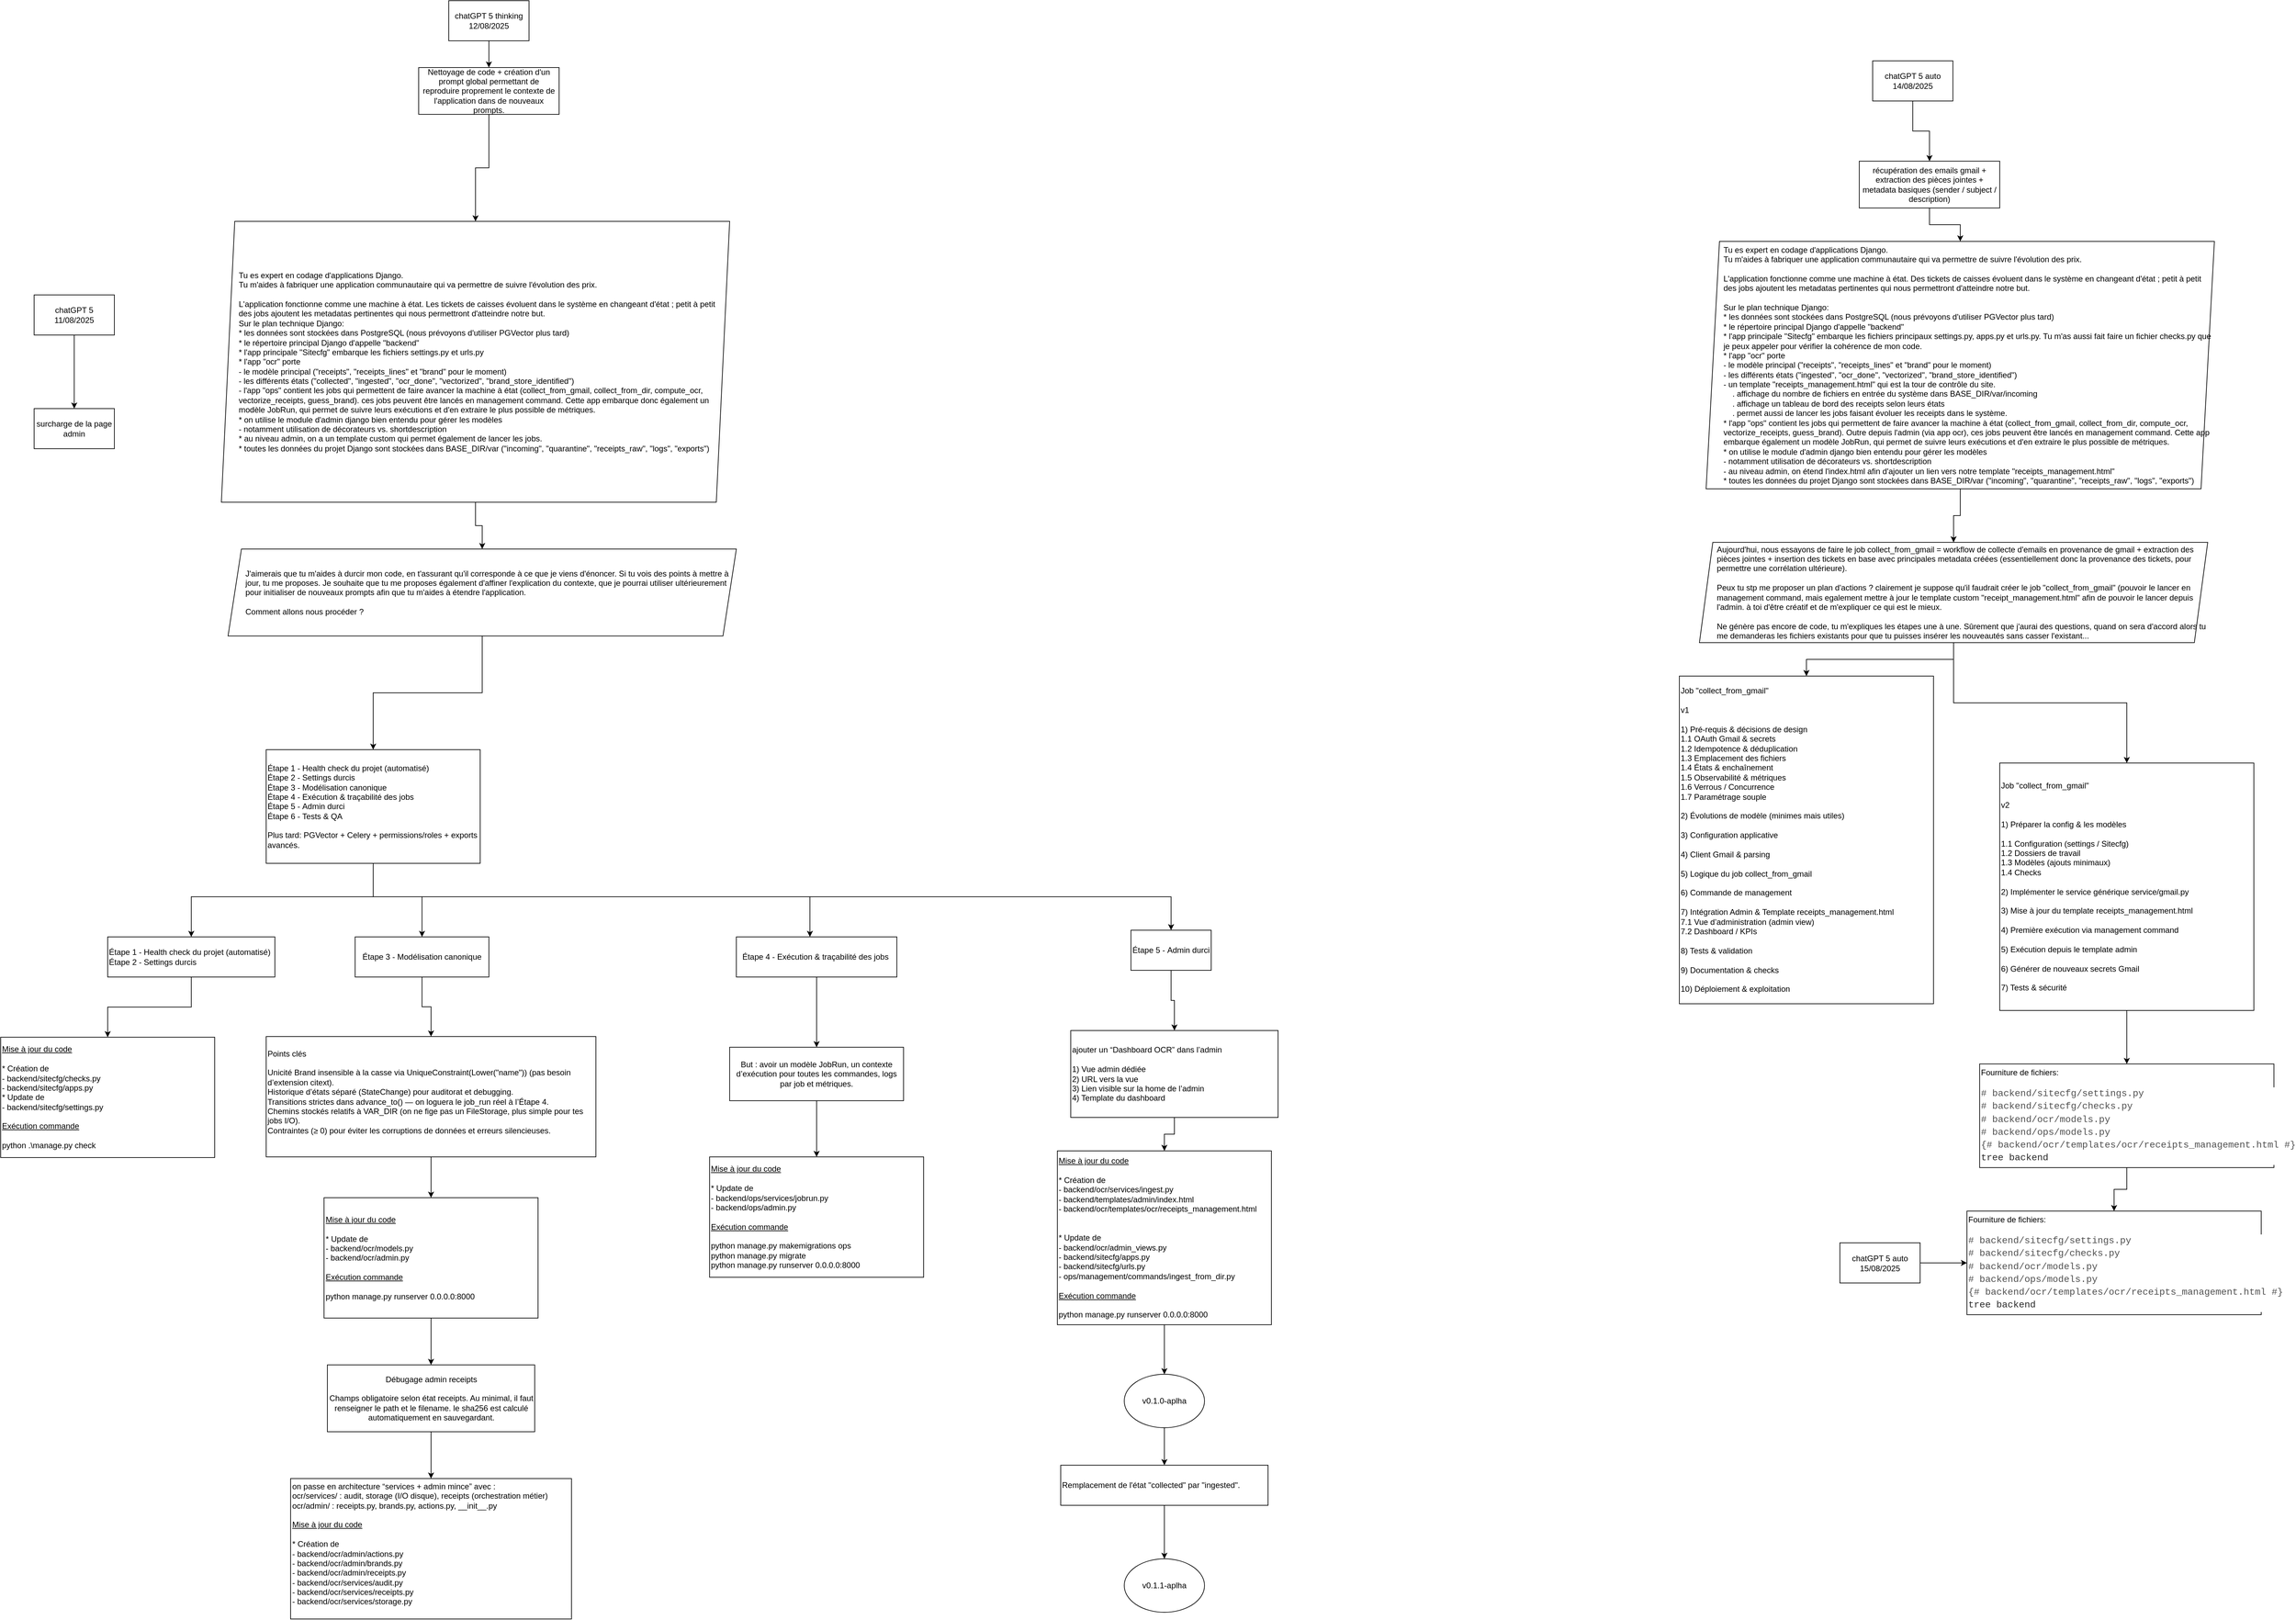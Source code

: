 <mxfile version="28.0.6">
  <diagram name="Page-1" id="8cAgOMzsa88dXhZdrE5C">
    <mxGraphModel dx="1226" dy="2018" grid="1" gridSize="10" guides="1" tooltips="1" connect="1" arrows="1" fold="1" page="1" pageScale="1" pageWidth="827" pageHeight="1169" math="0" shadow="0">
      <root>
        <mxCell id="0" />
        <mxCell id="1" parent="0" />
        <mxCell id="dkjHgfxtDHa3xEaJLgyd-1" style="edgeStyle=orthogonalEdgeStyle;rounded=0;orthogonalLoop=1;jettySize=auto;html=1;" parent="1" source="loap9uXRFmGftXZ2aNcR-1" target="loap9uXRFmGftXZ2aNcR-2" edge="1">
          <mxGeometry relative="1" as="geometry" />
        </mxCell>
        <mxCell id="loap9uXRFmGftXZ2aNcR-1" value="chatGPT 5&lt;div&gt;11/08/2025&lt;/div&gt;" style="rounded=0;whiteSpace=wrap;html=1;" parent="1" vertex="1">
          <mxGeometry x="160" y="60" width="120" height="60" as="geometry" />
        </mxCell>
        <mxCell id="loap9uXRFmGftXZ2aNcR-2" value="surcharge de la page admin" style="rounded=0;whiteSpace=wrap;html=1;" parent="1" vertex="1">
          <mxGeometry x="160" y="230" width="120" height="60" as="geometry" />
        </mxCell>
        <mxCell id="dkjHgfxtDHa3xEaJLgyd-6" style="edgeStyle=orthogonalEdgeStyle;rounded=0;orthogonalLoop=1;jettySize=auto;html=1;" parent="1" source="5na9Em1bIuvDeGic2Il7-7" target="dkjHgfxtDHa3xEaJLgyd-5" edge="1">
          <mxGeometry relative="1" as="geometry" />
        </mxCell>
        <mxCell id="5na9Em1bIuvDeGic2Il7-8" style="edgeStyle=orthogonalEdgeStyle;rounded=0;orthogonalLoop=1;jettySize=auto;html=1;" parent="1" source="dkjHgfxtDHa3xEaJLgyd-2" target="5na9Em1bIuvDeGic2Il7-7" edge="1">
          <mxGeometry relative="1" as="geometry" />
        </mxCell>
        <mxCell id="dkjHgfxtDHa3xEaJLgyd-2" value="Nettoyage de code + création d&#39;un prompt global permettant de reproduire proprement le contexte de l&#39;application dans de nouveaux prompts." style="rounded=0;whiteSpace=wrap;html=1;" parent="1" vertex="1">
          <mxGeometry x="735" y="-280" width="210" height="70" as="geometry" />
        </mxCell>
        <mxCell id="dkjHgfxtDHa3xEaJLgyd-3" style="edgeStyle=orthogonalEdgeStyle;rounded=0;orthogonalLoop=1;jettySize=auto;html=1;" parent="1" source="dkjHgfxtDHa3xEaJLgyd-4" target="dkjHgfxtDHa3xEaJLgyd-2" edge="1">
          <mxGeometry relative="1" as="geometry">
            <mxPoint x="840" y="-250" as="targetPoint" />
          </mxGeometry>
        </mxCell>
        <mxCell id="dkjHgfxtDHa3xEaJLgyd-4" value="chatGPT 5 thinking&lt;div&gt;12/08/2025&lt;/div&gt;" style="rounded=0;whiteSpace=wrap;html=1;" parent="1" vertex="1">
          <mxGeometry x="780" y="-380" width="120" height="60" as="geometry" />
        </mxCell>
        <mxCell id="dkjHgfxtDHa3xEaJLgyd-45" style="edgeStyle=orthogonalEdgeStyle;rounded=0;orthogonalLoop=1;jettySize=auto;html=1;" parent="1" source="dkjHgfxtDHa3xEaJLgyd-5" target="dkjHgfxtDHa3xEaJLgyd-44" edge="1">
          <mxGeometry relative="1" as="geometry" />
        </mxCell>
        <mxCell id="dkjHgfxtDHa3xEaJLgyd-5" value="&lt;div&gt;&lt;span style=&quot;background-color: transparent; color: light-dark(rgb(0, 0, 0), rgb(255, 255, 255));&quot;&gt;&lt;div style=&quot;&quot;&gt;J&#39;aimerais que tu m&#39;aides à durcir mon code, en t&#39;assurant qu&#39;il corresponde à ce que je viens d&#39;énoncer. Si tu vois des points à mettre à jour, tu me proposes. Je souhaite que tu me proposes également d&#39;affiner l&#39;explication du contexte, que je pourrai utiliser ultérieurement pour initialiser de nouveaux prompts afin que tu m&#39;aides à étendre l&#39;application.&lt;br&gt;&lt;br&gt;Comment allons nous procéder ?&lt;/div&gt;&lt;/span&gt;&lt;span style=&quot;background-color: transparent; color: light-dark(rgb(0, 0, 0), rgb(255, 255, 255));&quot;&gt;&lt;/span&gt;&lt;/div&gt;" style="shape=parallelogram;perimeter=parallelogramPerimeter;whiteSpace=wrap;html=1;fixedSize=1;align=left;spacingLeft=24;" parent="1" vertex="1">
          <mxGeometry x="450" y="440" width="760" height="130" as="geometry" />
        </mxCell>
        <mxCell id="5na9Em1bIuvDeGic2Il7-12" style="edgeStyle=orthogonalEdgeStyle;rounded=0;orthogonalLoop=1;jettySize=auto;html=1;" parent="1" source="dkjHgfxtDHa3xEaJLgyd-7" target="5na9Em1bIuvDeGic2Il7-11" edge="1">
          <mxGeometry relative="1" as="geometry" />
        </mxCell>
        <mxCell id="A_RzVAHbf0hk7DMENo9k-2" style="edgeStyle=orthogonalEdgeStyle;rounded=0;orthogonalLoop=1;jettySize=auto;html=1;" parent="1" source="dkjHgfxtDHa3xEaJLgyd-7" target="A_RzVAHbf0hk7DMENo9k-1" edge="1">
          <mxGeometry relative="1" as="geometry" />
        </mxCell>
        <mxCell id="dkjHgfxtDHa3xEaJLgyd-7" value="&lt;div&gt;&lt;span style=&quot;background-color: transparent; color: light-dark(rgb(0, 0, 0), rgb(255, 255, 255));&quot;&gt;Aujourd&#39;hui, nous essayons de faire le job&amp;nbsp;&lt;/span&gt;&lt;span style=&quot;background-color: transparent; color: light-dark(rgb(0, 0, 0), rgb(255, 255, 255));&quot;&gt;collect_from_gmail&amp;nbsp;&lt;/span&gt;&lt;span style=&quot;background-color: transparent; color: light-dark(rgb(0, 0, 0), rgb(255, 255, 255));&quot;&gt;= workflow de collecte d&#39;emails en provenance de gmail + extraction des pièces jointes + insertion des tickets en base avec principales metadata créées (essentiellement donc la provenance des tickets, pour permettre une corrélation ultérieure).&lt;/span&gt;&lt;/div&gt;&lt;div&gt;&lt;span style=&quot;background-color: transparent; color: light-dark(rgb(0, 0, 0), rgb(255, 255, 255));&quot;&gt;&lt;div style=&quot;&quot;&gt;&lt;span style=&quot;background-color: transparent; color: light-dark(rgb(0, 0, 0), rgb(255, 255, 255));&quot;&gt;&lt;br&gt;Peux tu stp me proposer un plan d&#39;actions ? clairement je suppose qu&#39;il faudrait créer le job &quot;collect_from_gmail&quot; (pouvoir le lancer en management command, mais egalement mettre à jour le template custom &quot;receipt_management.html&quot; afin de pouvoir le lancer depuis l&#39;admin. à toi d&#39;être créatif et de m&#39;expliquer ce qui est le mieux.&lt;br&gt;&lt;br&gt;Ne génère pas encore de code, tu m&#39;expliques les étapes une à une. Sûrement que j&#39;aurai des questions, quand on sera d&#39;accord alors tu me demanderas les fichiers existants pour que tu puisses insérer les nouveautés sans casser l&#39;existant...&lt;/span&gt;&lt;/div&gt;&lt;/span&gt;&lt;span style=&quot;background-color: transparent; color: light-dark(rgb(0, 0, 0), rgb(255, 255, 255));&quot;&gt;&lt;/span&gt;&lt;/div&gt;" style="shape=parallelogram;perimeter=parallelogramPerimeter;whiteSpace=wrap;html=1;fixedSize=1;align=left;spacingLeft=24;" parent="1" vertex="1">
          <mxGeometry x="2650" y="430" width="760" height="150" as="geometry" />
        </mxCell>
        <mxCell id="b1-2F7JApIBx82Chm0zd-1" style="edgeStyle=orthogonalEdgeStyle;rounded=0;orthogonalLoop=1;jettySize=auto;html=1;" parent="1" source="dkjHgfxtDHa3xEaJLgyd-8" target="5na9Em1bIuvDeGic2Il7-9" edge="1">
          <mxGeometry relative="1" as="geometry" />
        </mxCell>
        <mxCell id="dkjHgfxtDHa3xEaJLgyd-8" value="récupération des emails gmail + extraction des pièces jointes + metadata basiques (sender / subject / description)" style="rounded=0;whiteSpace=wrap;html=1;" parent="1" vertex="1">
          <mxGeometry x="2889" y="-140" width="210" height="70" as="geometry" />
        </mxCell>
        <mxCell id="dkjHgfxtDHa3xEaJLgyd-27" value="&lt;u&gt;Mise à jour du code&lt;/u&gt;&lt;div&gt;&lt;br&gt;* Création de&amp;nbsp;&lt;br&gt;&lt;div&gt;- backend/sitecfg/checks.py&lt;/div&gt;&lt;div&gt;- backend/sitecfg/apps.py&lt;br&gt;&lt;span style=&quot;text-align: center;&quot;&gt;* Update de&amp;nbsp;&lt;/span&gt;&lt;br style=&quot;text-align: center;&quot;&gt;&lt;span style=&quot;text-align: center;&quot;&gt;- backend/sitecfg/settings.py&lt;br&gt;&lt;br&gt;&lt;u&gt;Exécution&amp;nbsp;&lt;/u&gt;&lt;/span&gt;&lt;span style=&quot;text-align: center; background-color: transparent; color: light-dark(rgb(0, 0, 0), rgb(255, 255, 255));&quot;&gt;&lt;u&gt;commande&lt;br&gt;&lt;/u&gt;&lt;br&gt;&lt;/span&gt;&lt;span style=&quot;text-align: center;&quot;&gt;python .\manage.py check&lt;/span&gt;&lt;span style=&quot;text-align: center; background-color: transparent; color: light-dark(rgb(0, 0, 0), rgb(255, 255, 255));&quot;&gt;&lt;/span&gt;&lt;/div&gt;&lt;/div&gt;" style="rounded=0;whiteSpace=wrap;html=1;align=left;" parent="1" vertex="1">
          <mxGeometry x="110" y="1170" width="320" height="180" as="geometry" />
        </mxCell>
        <mxCell id="dkjHgfxtDHa3xEaJLgyd-48" style="edgeStyle=orthogonalEdgeStyle;rounded=0;orthogonalLoop=1;jettySize=auto;html=1;" parent="1" source="dkjHgfxtDHa3xEaJLgyd-44" target="dkjHgfxtDHa3xEaJLgyd-47" edge="1">
          <mxGeometry relative="1" as="geometry">
            <Array as="points">
              <mxPoint x="667" y="960" />
              <mxPoint x="395" y="960" />
            </Array>
          </mxGeometry>
        </mxCell>
        <mxCell id="dkjHgfxtDHa3xEaJLgyd-51" style="edgeStyle=orthogonalEdgeStyle;rounded=0;orthogonalLoop=1;jettySize=auto;html=1;" parent="1" source="dkjHgfxtDHa3xEaJLgyd-44" target="dkjHgfxtDHa3xEaJLgyd-50" edge="1">
          <mxGeometry relative="1" as="geometry">
            <mxPoint x="827" y="970" as="sourcePoint" />
            <mxPoint x="1470" y="1155" as="targetPoint" />
            <Array as="points">
              <mxPoint x="667" y="960" />
              <mxPoint x="1860" y="960" />
            </Array>
          </mxGeometry>
        </mxCell>
        <mxCell id="dkjHgfxtDHa3xEaJLgyd-55" style="edgeStyle=orthogonalEdgeStyle;rounded=0;orthogonalLoop=1;jettySize=auto;html=1;" parent="1" source="dkjHgfxtDHa3xEaJLgyd-44" target="dkjHgfxtDHa3xEaJLgyd-54" edge="1">
          <mxGeometry relative="1" as="geometry">
            <Array as="points">
              <mxPoint x="667" y="960" />
              <mxPoint x="740" y="960" />
            </Array>
          </mxGeometry>
        </mxCell>
        <mxCell id="dkjHgfxtDHa3xEaJLgyd-44" value="&lt;span style=&quot;text-align: center;&quot; data-end=&quot;276&quot; data-start=&quot;227&quot;&gt;&lt;span style=&quot;&quot; data-end=&quot;276&quot; data-start=&quot;227&quot;&gt;Étape 1 -&amp;nbsp;&lt;/span&gt;Health check du projet (automatisé)&lt;br&gt;&lt;/span&gt;&lt;div&gt;&lt;span style=&quot;text-align: center;&quot; data-end=&quot;276&quot; data-start=&quot;227&quot;&gt;&lt;span data-end=&quot;721&quot; data-start=&quot;692&quot;&gt;&lt;span style=&quot;background-color: transparent; color: light-dark(rgb(0, 0, 0), rgb(255, 255, 255));&quot; data-end=&quot;276&quot; data-start=&quot;227&quot;&gt;&lt;span data-end=&quot;721&quot; data-start=&quot;692&quot;&gt;Étape 2 -&amp;nbsp;&lt;/span&gt;&lt;/span&gt;Settings durcis&lt;br&gt;&lt;span data-end=&quot;1105&quot; data-start=&quot;1069&quot;&gt;&lt;span data-end=&quot;276&quot; data-start=&quot;227&quot;&gt;&lt;span data-end=&quot;721&quot; data-start=&quot;692&quot;&gt;&lt;span data-end=&quot;1105&quot; data-start=&quot;1069&quot;&gt;Étape 3 -&amp;nbsp;&lt;/span&gt;&lt;/span&gt;&lt;/span&gt;Modélisation canonique&lt;br&gt;&lt;span data-end=&quot;1663&quot; data-start=&quot;1617&quot;&gt;&lt;span data-end=&quot;276&quot; data-start=&quot;227&quot;&gt;&lt;span data-end=&quot;721&quot; data-start=&quot;692&quot;&gt;&lt;span data-end=&quot;1105&quot; data-start=&quot;1069&quot;&gt;&lt;span data-end=&quot;1663&quot; data-start=&quot;1617&quot;&gt;Étape 4 -&amp;nbsp;&lt;/span&gt;&lt;/span&gt;&lt;/span&gt;&lt;/span&gt;Exécution &amp;amp; traçabilité des jobs&amp;nbsp;&lt;/span&gt;&lt;/span&gt;&lt;/span&gt;&lt;/span&gt;&lt;/div&gt;&lt;div&gt;&lt;span style=&quot;text-align: center;&quot; data-end=&quot;276&quot; data-start=&quot;227&quot;&gt;&lt;span data-end=&quot;721&quot; data-start=&quot;692&quot;&gt;&lt;span data-end=&quot;1105&quot; data-start=&quot;1069&quot;&gt;&lt;span data-end=&quot;1663&quot; data-start=&quot;1617&quot;&gt;&lt;span data-end=&quot;2118&quot; data-start=&quot;2093&quot;&gt;&lt;span style=&quot;background-color: transparent; color: light-dark(rgb(0, 0, 0), rgb(255, 255, 255));&quot; data-end=&quot;276&quot; data-start=&quot;227&quot;&gt;&lt;span data-end=&quot;721&quot; data-start=&quot;692&quot;&gt;Étape 5 -&amp;nbsp;&lt;/span&gt;&lt;/span&gt;Admin durci&lt;/span&gt;&lt;/span&gt;&lt;/span&gt;&lt;/span&gt;&lt;/span&gt;&lt;/div&gt;&lt;div&gt;&lt;span style=&quot;text-align: center;&quot; data-end=&quot;276&quot; data-start=&quot;227&quot;&gt;&lt;span data-end=&quot;721&quot; data-start=&quot;692&quot;&gt;&lt;span data-end=&quot;1105&quot; data-start=&quot;1069&quot;&gt;&lt;span data-end=&quot;1663&quot; data-start=&quot;1617&quot;&gt;&lt;span data-end=&quot;2118&quot; data-start=&quot;2093&quot;&gt;&lt;span data-end=&quot;2527&quot; data-start=&quot;2503&quot;&gt;&lt;span style=&quot;background-color: transparent; color: light-dark(rgb(0, 0, 0), rgb(255, 255, 255));&quot; data-end=&quot;276&quot; data-start=&quot;227&quot;&gt;&lt;span data-end=&quot;721&quot; data-start=&quot;692&quot;&gt;Étape 6 -&amp;nbsp;&lt;/span&gt;&lt;/span&gt;Tests &amp;amp; QA&lt;/span&gt;&lt;/span&gt;&lt;/span&gt;&lt;/span&gt;&lt;/span&gt;&lt;/span&gt;&lt;/div&gt;&lt;div&gt;&lt;span style=&quot;background-color: transparent; color: light-dark(rgb(0, 0, 0), rgb(255, 255, 255)); text-align: center;&quot;&gt;&lt;br&gt;&lt;/span&gt;&lt;/div&gt;&lt;div&gt;&lt;span style=&quot;background-color: transparent; color: light-dark(rgb(0, 0, 0), rgb(255, 255, 255)); text-align: center;&quot;&gt;Plus tard:&amp;nbsp;PGVector + Celery + permissions/roles + exports avancés.&lt;/span&gt;&lt;/div&gt;" style="rounded=0;whiteSpace=wrap;html=1;align=left;fontStyle=0" parent="1" vertex="1">
          <mxGeometry x="507" y="740" width="320" height="170" as="geometry" />
        </mxCell>
        <mxCell id="dkjHgfxtDHa3xEaJLgyd-49" style="edgeStyle=orthogonalEdgeStyle;rounded=0;orthogonalLoop=1;jettySize=auto;html=1;" parent="1" source="dkjHgfxtDHa3xEaJLgyd-47" target="dkjHgfxtDHa3xEaJLgyd-27" edge="1">
          <mxGeometry relative="1" as="geometry" />
        </mxCell>
        <mxCell id="dkjHgfxtDHa3xEaJLgyd-47" value="&lt;span data-start=&quot;227&quot; data-end=&quot;276&quot;&gt;&lt;span data-start=&quot;227&quot; data-end=&quot;276&quot;&gt;Étape 1 -&amp;nbsp;&lt;/span&gt;Health check du projet (automatisé)&lt;br&gt;&lt;span data-start=&quot;227&quot; data-end=&quot;276&quot; style=&quot;color: light-dark(rgb(0, 0, 0), rgb(255, 255, 255)); background-color: transparent;&quot;&gt;&lt;span data-start=&quot;692&quot; data-end=&quot;721&quot;&gt;Étape 2 -&amp;nbsp;&lt;/span&gt;&lt;/span&gt;Settings durcis&lt;br&gt;&lt;/span&gt;" style="rounded=0;whiteSpace=wrap;html=1;align=left;" parent="1" vertex="1">
          <mxGeometry x="270" y="1020" width="250" height="60" as="geometry" />
        </mxCell>
        <mxCell id="dkjHgfxtDHa3xEaJLgyd-53" style="edgeStyle=orthogonalEdgeStyle;rounded=0;orthogonalLoop=1;jettySize=auto;html=1;" parent="1" source="dkjHgfxtDHa3xEaJLgyd-50" target="dkjHgfxtDHa3xEaJLgyd-52" edge="1">
          <mxGeometry relative="1" as="geometry" />
        </mxCell>
        <mxCell id="dkjHgfxtDHa3xEaJLgyd-50" value="&lt;div style=&quot;text-align: left;&quot;&gt;&lt;span style=&quot;text-align: center;&quot; data-end=&quot;276&quot; data-start=&quot;227&quot;&gt;&lt;span style=&quot;background-color: transparent; color: light-dark(rgb(0, 0, 0), rgb(255, 255, 255));&quot; data-end=&quot;276&quot; data-start=&quot;227&quot;&gt;&lt;span data-end=&quot;721&quot; data-start=&quot;692&quot;&gt;Étape 5 -&amp;nbsp;&lt;/span&gt;&lt;/span&gt;Admin durci&lt;/span&gt;&lt;/div&gt;" style="rounded=0;whiteSpace=wrap;html=1;" parent="1" vertex="1">
          <mxGeometry x="1800" y="1010" width="120" height="60" as="geometry" />
        </mxCell>
        <mxCell id="5na9Em1bIuvDeGic2Il7-2" style="edgeStyle=orthogonalEdgeStyle;rounded=0;orthogonalLoop=1;jettySize=auto;html=1;" parent="1" source="dkjHgfxtDHa3xEaJLgyd-52" target="5na9Em1bIuvDeGic2Il7-1" edge="1">
          <mxGeometry relative="1" as="geometry" />
        </mxCell>
        <mxCell id="dkjHgfxtDHa3xEaJLgyd-52" value="&lt;div&gt;ajouter un “Dashboard OCR” dans l’admin&lt;/div&gt;&lt;div&gt;&lt;br&gt;&lt;/div&gt;&lt;div&gt;1) Vue admin dédiée&lt;/div&gt;&lt;div&gt;2) URL vers la vue&lt;/div&gt;&lt;div&gt;3) Lien visible sur la home de l’admin&lt;/div&gt;&lt;div&gt;4) Template du dashboard&lt;/div&gt;" style="rounded=0;whiteSpace=wrap;html=1;align=left;" parent="1" vertex="1">
          <mxGeometry x="1710" y="1160" width="310" height="130" as="geometry" />
        </mxCell>
        <mxCell id="dkjHgfxtDHa3xEaJLgyd-57" style="edgeStyle=orthogonalEdgeStyle;rounded=0;orthogonalLoop=1;jettySize=auto;html=1;" parent="1" source="dkjHgfxtDHa3xEaJLgyd-54" target="dkjHgfxtDHa3xEaJLgyd-56" edge="1">
          <mxGeometry relative="1" as="geometry" />
        </mxCell>
        <mxCell id="dkjHgfxtDHa3xEaJLgyd-54" value="&lt;span data-end=&quot;276&quot; data-start=&quot;227&quot;&gt;Étape 3 -&amp;nbsp;&lt;/span&gt;Modélisation canonique" style="rounded=0;whiteSpace=wrap;html=1;" parent="1" vertex="1">
          <mxGeometry x="640" y="1020" width="200" height="60" as="geometry" />
        </mxCell>
        <mxCell id="qobuwuR_mwM1VG5iIdwQ-2" style="edgeStyle=orthogonalEdgeStyle;rounded=0;orthogonalLoop=1;jettySize=auto;html=1;" parent="1" source="dkjHgfxtDHa3xEaJLgyd-56" target="qobuwuR_mwM1VG5iIdwQ-1" edge="1">
          <mxGeometry relative="1" as="geometry" />
        </mxCell>
        <mxCell id="dkjHgfxtDHa3xEaJLgyd-56" value="Points clés&lt;div&gt;&lt;br&gt;&lt;div&gt;Unicité Brand insensible à la casse via UniqueConstraint(Lower(&quot;name&quot;)) (pas besoin d’extension citext).&lt;/div&gt;&lt;div&gt;Historique d’états séparé (StateChange) pour auditorat et debugging.&lt;/div&gt;&lt;div&gt;Transitions strictes dans advance_to() — on loguera le job_run réel à l’Étape 4.&lt;/div&gt;&lt;div&gt;Chemins stockés relatifs à VAR_DIR (on ne fige pas un FileStorage, plus simple pour tes jobs I/O).&lt;/div&gt;&lt;div&gt;Contraintes (≥ 0) pour éviter les corruptions de données et erreurs silencieuses.&lt;/div&gt;&lt;div&gt;&lt;br&gt;&lt;/div&gt;&lt;/div&gt;" style="rounded=0;whiteSpace=wrap;html=1;align=left;" parent="1" vertex="1">
          <mxGeometry x="507" y="1169" width="493" height="180" as="geometry" />
        </mxCell>
        <mxCell id="qobuwuR_mwM1VG5iIdwQ-4" style="edgeStyle=orthogonalEdgeStyle;rounded=0;orthogonalLoop=1;jettySize=auto;html=1;" parent="1" source="qobuwuR_mwM1VG5iIdwQ-1" target="qobuwuR_mwM1VG5iIdwQ-3" edge="1">
          <mxGeometry relative="1" as="geometry" />
        </mxCell>
        <mxCell id="qobuwuR_mwM1VG5iIdwQ-1" value="&lt;u&gt;Mise à jour du code&lt;/u&gt;&lt;div&gt;&lt;br&gt;&lt;div&gt;&lt;span style=&quot;text-align: center;&quot;&gt;* Update de&amp;nbsp;&lt;/span&gt;&lt;br style=&quot;text-align: center;&quot;&gt;&lt;span style=&quot;text-align: center;&quot;&gt;- backend/ocr/models.py&lt;br&gt;&lt;/span&gt;&lt;span style=&quot;text-align: center;&quot;&gt;- backend/ocr/admin.py&lt;/span&gt;&lt;br style=&quot;text-align: center;&quot;&gt;&lt;span style=&quot;text-align: center;&quot;&gt;&lt;br&gt;&lt;/span&gt;&lt;/div&gt;&lt;div&gt;&lt;span style=&quot;text-align: center;&quot;&gt;&lt;u&gt;Exécution&amp;nbsp;&lt;/u&gt;&lt;/span&gt;&lt;span style=&quot;text-align: center; background-color: transparent; color: light-dark(rgb(0, 0, 0), rgb(255, 255, 255));&quot;&gt;&lt;u&gt;commande&lt;br&gt;&lt;/u&gt;&lt;br&gt;&lt;/span&gt;&lt;span style=&quot;text-align: center;&quot;&gt;python&amp;nbsp;&lt;/span&gt;&lt;span style=&quot;text-align: center; background-color: transparent;&quot;&gt;&lt;/span&gt;&lt;span style=&quot;background-color: transparent;&quot;&gt;manage.py runserver 0.0.0.0:8000&lt;/span&gt;&lt;/div&gt;&lt;/div&gt;" style="rounded=0;whiteSpace=wrap;html=1;align=left;" parent="1" vertex="1">
          <mxGeometry x="593.5" y="1410" width="320" height="180" as="geometry" />
        </mxCell>
        <mxCell id="qobuwuR_mwM1VG5iIdwQ-6" style="edgeStyle=orthogonalEdgeStyle;rounded=0;orthogonalLoop=1;jettySize=auto;html=1;" parent="1" source="qobuwuR_mwM1VG5iIdwQ-3" target="qobuwuR_mwM1VG5iIdwQ-5" edge="1">
          <mxGeometry relative="1" as="geometry" />
        </mxCell>
        <mxCell id="qobuwuR_mwM1VG5iIdwQ-3" value="Débugage admin receipts&lt;br&gt;&lt;br&gt;Champs obligatoire selon état receipts. Au minimal, il faut renseigner le path et le filename. le sha256 est calculé automatiquement en sauvegardant." style="rounded=0;whiteSpace=wrap;html=1;" parent="1" vertex="1">
          <mxGeometry x="598.5" y="1660" width="310" height="100" as="geometry" />
        </mxCell>
        <mxCell id="qobuwuR_mwM1VG5iIdwQ-5" value="&lt;div&gt;on passe en architecture “services + admin mince” avec :&lt;/div&gt;&lt;div&gt;ocr/services/ : audit, storage (I/O disque), receipts (orchestration métier)&lt;/div&gt;&lt;div&gt;ocr/admin/ : receipts.py, brands.py, actions.py, __init__.py&lt;/div&gt;&lt;div&gt;&lt;br&gt;&lt;u&gt;Mise à jour du code&lt;/u&gt;&lt;div&gt;&lt;br&gt;&lt;div&gt;&lt;span style=&quot;text-align: center;&quot;&gt;* Création de&amp;nbsp;&lt;br&gt;-&amp;nbsp;&lt;/span&gt;&lt;span style=&quot;background-color: transparent;&quot;&gt;backend/ocr/admin/actions.py&lt;/span&gt;&lt;/div&gt;&lt;div&gt;&lt;span style=&quot;text-align: center; background-color: transparent; color: light-dark(rgb(0, 0, 0), rgb(255, 255, 255));&quot;&gt;- backend/ocr/admin/brands.py&lt;/span&gt;&lt;/div&gt;&lt;div&gt;&lt;span style=&quot;text-align: center; background-color: transparent; color: light-dark(rgb(0, 0, 0), rgb(255, 255, 255));&quot;&gt;- backend/ocr/admin/receipts.py&lt;/span&gt;&lt;/div&gt;&lt;div&gt;&lt;span style=&quot;text-align: center; background-color: transparent; color: light-dark(rgb(0, 0, 0), rgb(255, 255, 255));&quot;&gt;- backend/ocr/services/audit.py&lt;/span&gt;&lt;/div&gt;&lt;div&gt;&lt;span style=&quot;text-align: center; background-color: transparent; color: light-dark(rgb(0, 0, 0), rgb(255, 255, 255));&quot;&gt;- backend/ocr/services/receipts.py&lt;/span&gt;&lt;/div&gt;&lt;div&gt;&lt;span style=&quot;text-align: center; background-color: transparent; color: light-dark(rgb(0, 0, 0), rgb(255, 255, 255));&quot;&gt;- backend/ocr/services/storage.py&lt;/span&gt;&lt;/div&gt;&lt;div&gt;&lt;span style=&quot;text-align: center;&quot;&gt;&amp;nbsp;&lt;/span&gt;&lt;br style=&quot;text-align: center;&quot;&gt;&lt;/div&gt;&lt;/div&gt;&lt;/div&gt;" style="rounded=0;whiteSpace=wrap;html=1;align=left;" parent="1" vertex="1">
          <mxGeometry x="543.5" y="1830" width="420" height="210" as="geometry" />
        </mxCell>
        <mxCell id="qobuwuR_mwM1VG5iIdwQ-10" style="edgeStyle=orthogonalEdgeStyle;rounded=0;orthogonalLoop=1;jettySize=auto;html=1;" parent="1" source="qobuwuR_mwM1VG5iIdwQ-7" target="qobuwuR_mwM1VG5iIdwQ-9" edge="1">
          <mxGeometry relative="1" as="geometry" />
        </mxCell>
        <mxCell id="qobuwuR_mwM1VG5iIdwQ-7" value="&lt;div style=&quot;text-align: left;&quot;&gt;&lt;span style=&quot;text-align: center;&quot; data-end=&quot;276&quot; data-start=&quot;227&quot;&gt;&lt;span data-end=&quot;276&quot; data-start=&quot;227&quot;&gt;&lt;span data-end=&quot;721&quot; data-start=&quot;692&quot;&gt;&lt;span data-end=&quot;1105&quot; data-start=&quot;1069&quot;&gt;&lt;span data-end=&quot;1663&quot; data-start=&quot;1617&quot;&gt;Étape 4 -&amp;nbsp;&lt;/span&gt;&lt;/span&gt;&lt;/span&gt;&lt;/span&gt;Exécution &amp;amp; traçabilité des jobs&amp;nbsp;&lt;/span&gt;&lt;/div&gt;" style="rounded=0;whiteSpace=wrap;html=1;" parent="1" vertex="1">
          <mxGeometry x="1210" y="1020" width="240" height="60" as="geometry" />
        </mxCell>
        <mxCell id="qobuwuR_mwM1VG5iIdwQ-8" style="edgeStyle=orthogonalEdgeStyle;rounded=0;orthogonalLoop=1;jettySize=auto;html=1;" parent="1" source="dkjHgfxtDHa3xEaJLgyd-44" target="qobuwuR_mwM1VG5iIdwQ-7" edge="1">
          <mxGeometry relative="1" as="geometry">
            <mxPoint x="840" y="990" as="sourcePoint" />
            <mxPoint x="913" y="1100" as="targetPoint" />
            <Array as="points">
              <mxPoint x="667" y="960" />
              <mxPoint x="1320" y="960" />
            </Array>
          </mxGeometry>
        </mxCell>
        <mxCell id="qobuwuR_mwM1VG5iIdwQ-12" style="edgeStyle=orthogonalEdgeStyle;rounded=0;orthogonalLoop=1;jettySize=auto;html=1;" parent="1" source="qobuwuR_mwM1VG5iIdwQ-9" target="qobuwuR_mwM1VG5iIdwQ-11" edge="1">
          <mxGeometry relative="1" as="geometry" />
        </mxCell>
        <mxCell id="qobuwuR_mwM1VG5iIdwQ-9" value="But : avoir un modèle JobRun, un contexte d’exécution pour toutes les commandes, logs par job et métriques." style="rounded=0;whiteSpace=wrap;html=1;" parent="1" vertex="1">
          <mxGeometry x="1200" y="1185" width="260" height="80" as="geometry" />
        </mxCell>
        <mxCell id="qobuwuR_mwM1VG5iIdwQ-11" value="&lt;u&gt;Mise à jour du code&lt;/u&gt;&lt;div&gt;&lt;br&gt;&lt;div&gt;&lt;span style=&quot;text-align: center;&quot;&gt;* Update de&amp;nbsp;&lt;/span&gt;&lt;br style=&quot;text-align: center;&quot;&gt;&lt;span style=&quot;text-align: center;&quot;&gt;- backend/ops/services/jobrun.py&lt;br&gt;&lt;/span&gt;&lt;span style=&quot;text-align: center;&quot;&gt;- backend/ops/admin.py&lt;/span&gt;&lt;br style=&quot;text-align: center;&quot;&gt;&lt;span style=&quot;text-align: center;&quot;&gt;&lt;br&gt;&lt;/span&gt;&lt;/div&gt;&lt;div&gt;&lt;span style=&quot;text-align: center;&quot;&gt;&lt;u&gt;Exécution&amp;nbsp;&lt;/u&gt;&lt;/span&gt;&lt;span style=&quot;text-align: center; background-color: transparent;&quot;&gt;&lt;u style=&quot;color: light-dark(rgb(0, 0, 0), rgb(255, 255, 255));&quot;&gt;commande&lt;br&gt;&lt;/u&gt;&lt;br&gt;python manage.py makemigrations ops&lt;/span&gt;&lt;/div&gt;&lt;div&gt;&lt;span style=&quot;text-align: center; background-color: transparent;&quot;&gt;python manage.py migrate&lt;br&gt;&lt;/span&gt;&lt;span style=&quot;text-align: center;&quot;&gt;python&amp;nbsp;&lt;/span&gt;&lt;span style=&quot;text-align: center; background-color: transparent;&quot;&gt;&lt;/span&gt;&lt;span style=&quot;background-color: transparent;&quot;&gt;manage.py runserver 0.0.0.0:8000&lt;/span&gt;&lt;/div&gt;&lt;/div&gt;" style="rounded=0;whiteSpace=wrap;html=1;align=left;" parent="1" vertex="1">
          <mxGeometry x="1170" y="1349" width="320" height="180" as="geometry" />
        </mxCell>
        <mxCell id="5na9Em1bIuvDeGic2Il7-4" style="edgeStyle=orthogonalEdgeStyle;rounded=0;orthogonalLoop=1;jettySize=auto;html=1;" parent="1" source="5na9Em1bIuvDeGic2Il7-1" target="5na9Em1bIuvDeGic2Il7-3" edge="1">
          <mxGeometry relative="1" as="geometry" />
        </mxCell>
        <mxCell id="5na9Em1bIuvDeGic2Il7-1" value="&lt;u&gt;Mise à jour du code&lt;/u&gt;&lt;div&gt;&lt;br&gt;* Création de&amp;nbsp;&lt;/div&gt;&lt;div&gt;&lt;div&gt;- backend/ocr/services/ingest.py&lt;/div&gt;&lt;div&gt;- backend/templates/admin/index.html&lt;/div&gt;&lt;div&gt;- backend/ocr/templates/ocr/receipts_management.html&lt;/div&gt;&lt;div&gt;&lt;span style=&quot;text-align: center;&quot;&gt;&lt;br&gt;&lt;br&gt;* Update de&amp;nbsp;&lt;/span&gt;&lt;/div&gt;&lt;div&gt;&lt;span style=&quot;text-align: center; background-color: transparent; color: light-dark(rgb(0, 0, 0), rgb(255, 255, 255));&quot;&gt;- backend/ocr/admin_views.py&lt;/span&gt;&lt;/div&gt;&lt;div&gt;&lt;span style=&quot;text-align: center; background-color: transparent; color: light-dark(rgb(0, 0, 0), rgb(255, 255, 255));&quot;&gt;- backend/sitecfg/apps.py&lt;/span&gt;&lt;/div&gt;&lt;div&gt;&lt;span style=&quot;text-align: center; background-color: transparent; color: light-dark(rgb(0, 0, 0), rgb(255, 255, 255));&quot;&gt;- backend/sitecfg/urls.py&lt;/span&gt;&lt;/div&gt;&lt;div&gt;&lt;span style=&quot;text-align: center; background-color: transparent; color: light-dark(rgb(0, 0, 0), rgb(255, 255, 255));&quot;&gt;- ops/management/commands/ingest_from_dir.py&lt;/span&gt;&lt;span style=&quot;text-align: center;&quot;&gt;&lt;br&gt;&lt;/span&gt;&lt;/div&gt;&lt;div&gt;&lt;span style=&quot;text-align: center;&quot;&gt;&lt;u&gt;&lt;br&gt;&lt;/u&gt;&lt;/span&gt;&lt;/div&gt;&lt;div&gt;&lt;span style=&quot;text-align: center;&quot;&gt;&lt;u&gt;Exécution&amp;nbsp;&lt;/u&gt;&lt;/span&gt;&lt;span style=&quot;text-align: center; background-color: transparent;&quot;&gt;&lt;u style=&quot;color: light-dark(rgb(0, 0, 0), rgb(255, 255, 255));&quot;&gt;commande&lt;br&gt;&lt;/u&gt;&lt;/span&gt;&lt;span style=&quot;background-color: transparent; color: light-dark(rgb(0, 0, 0), rgb(255, 255, 255)); text-align: center;&quot;&gt;&lt;br&gt;&lt;/span&gt;&lt;/div&gt;&lt;div&gt;&lt;span style=&quot;background-color: transparent; color: light-dark(rgb(0, 0, 0), rgb(255, 255, 255)); text-align: center;&quot;&gt;python&amp;nbsp;&lt;/span&gt;&lt;span style=&quot;background-color: transparent; color: light-dark(rgb(0, 0, 0), rgb(255, 255, 255)); text-align: center;&quot;&gt;&lt;/span&gt;&lt;span style=&quot;background-color: transparent; color: light-dark(rgb(0, 0, 0), rgb(255, 255, 255));&quot;&gt;manage.py runserver 0.0.0.0:8000&lt;/span&gt;&lt;span style=&quot;text-align: center; background-color: transparent;&quot;&gt;&lt;/span&gt;&lt;/div&gt;&lt;/div&gt;" style="rounded=0;whiteSpace=wrap;html=1;align=left;" parent="1" vertex="1">
          <mxGeometry x="1690" y="1340" width="320" height="260" as="geometry" />
        </mxCell>
        <mxCell id="5na9Em1bIuvDeGic2Il7-14" style="edgeStyle=orthogonalEdgeStyle;rounded=0;orthogonalLoop=1;jettySize=auto;html=1;" parent="1" source="5na9Em1bIuvDeGic2Il7-3" target="5na9Em1bIuvDeGic2Il7-13" edge="1">
          <mxGeometry relative="1" as="geometry" />
        </mxCell>
        <mxCell id="5na9Em1bIuvDeGic2Il7-3" value="v0.1.0-aplha" style="ellipse;whiteSpace=wrap;html=1;" parent="1" vertex="1">
          <mxGeometry x="1790" y="1674" width="120" height="80" as="geometry" />
        </mxCell>
        <mxCell id="5na9Em1bIuvDeGic2Il7-6" style="edgeStyle=orthogonalEdgeStyle;rounded=0;orthogonalLoop=1;jettySize=auto;html=1;" parent="1" source="5na9Em1bIuvDeGic2Il7-5" target="dkjHgfxtDHa3xEaJLgyd-8" edge="1">
          <mxGeometry relative="1" as="geometry" />
        </mxCell>
        <mxCell id="5na9Em1bIuvDeGic2Il7-5" value="chatGPT 5 auto&lt;div&gt;14/08/2025&lt;/div&gt;" style="rounded=0;whiteSpace=wrap;html=1;" parent="1" vertex="1">
          <mxGeometry x="2909" y="-290" width="120" height="60" as="geometry" />
        </mxCell>
        <mxCell id="5na9Em1bIuvDeGic2Il7-7" value="Tu es expert en codage d&#39;applications Django.&lt;br&gt;Tu m&#39;aides à fabriquer une application communautaire qui va permettre de suivre l&#39;évolution des prix.&lt;br&gt;&lt;br&gt;L&#39;application fonctionne comme une machine à état. Les tickets de caisses évoluent dans le système en changeant d&#39;état ; petit à petit des jobs ajoutent les metadatas pertinentes qui nous permettront d&#39;atteindre notre but.&lt;br&gt;Sur le plan technique Django:&lt;br&gt;* les données sont stockées dans PostgreSQL (nous prévoyons d&#39;utiliser PGVector plus tard)&lt;br&gt;* le répertoire principal Django d&#39;appelle &quot;backend&quot;&lt;br&gt;* l&#39;app principale &quot;Sitecfg&quot; embarque les fichiers settings.py et urls.py&lt;br&gt;* l&#39;app &quot;ocr&quot; porte&lt;br&gt;- le modèle principal (&quot;receipts&quot;, &quot;receipts_lines&quot; et &quot;brand&quot; pour le moment)&lt;div&gt;- les différents états (&lt;span style=&quot;background-color: transparent;&quot;&gt;&quot;collected&quot;, &quot;ingested&quot;,&amp;nbsp;&lt;/span&gt;&lt;span style=&quot;background-color: transparent; color: light-dark(rgb(0, 0, 0), rgb(255, 255, 255));&quot;&gt;&quot;ocr_done&quot;,&amp;nbsp;&lt;/span&gt;&lt;span style=&quot;background-color: transparent; color: light-dark(rgb(0, 0, 0), rgb(255, 255, 255));&quot;&gt;&quot;vectorized&quot;,&amp;nbsp;&lt;/span&gt;&lt;span style=&quot;background-color: transparent; color: light-dark(rgb(0, 0, 0), rgb(255, 255, 255));&quot;&gt;&quot;brand_store_identified&quot;&lt;/span&gt;&lt;span style=&quot;background-color: transparent; color: light-dark(rgb(0, 0, 0), rgb(255, 255, 255));&quot;&gt;)&lt;/span&gt;&lt;/div&gt;&lt;div&gt;&lt;span style=&quot;background-color: transparent; color: light-dark(rgb(0, 0, 0), rgb(255, 255, 255));&quot;&gt;- l&#39;app &quot;ops&quot; contient les&amp;nbsp;jobs qui permettent de faire avancer la machine à état (collect_from_gmail, collect_from_dir, compute_ocr, vectorize_receipts, guess_brand).&amp;nbsp;&lt;/span&gt;&lt;span style=&quot;background-color: transparent; color: light-dark(rgb(0, 0, 0), rgb(255, 255, 255));&quot;&gt;ces jobs peuvent être lancés en management command. Cette app embarque donc également un modèle JobRun, qui permet de suivre leurs exécutions et d&#39;en extraire le plus possible de métriques.&lt;/span&gt;&lt;/div&gt;&lt;div&gt;&lt;span style=&quot;background-color: transparent; color: light-dark(rgb(0, 0, 0), rgb(255, 255, 255));&quot;&gt;* on utilise le module d&#39;admin django bien entendu pour gérer les modèles&lt;/span&gt;&lt;/div&gt;&lt;div&gt;&lt;span style=&quot;background-color: transparent; color: light-dark(rgb(0, 0, 0), rgb(255, 255, 255));&quot;&gt;- notamment utilisation de décorateurs vs. shortdescription&lt;/span&gt;&lt;/div&gt;&lt;div&gt;&lt;span style=&quot;background-color: transparent; color: light-dark(rgb(0, 0, 0), rgb(255, 255, 255));&quot;&gt;* au niveau admin, on a un template custom qui permet également de lancer les jobs.&lt;/span&gt;&lt;/div&gt;&lt;div&gt;* toutes les données du projet Django sont stockées dans&amp;nbsp;BASE_DIR/var (&quot;&lt;span style=&quot;background-color: transparent; color: light-dark(rgb(0, 0, 0), rgb(255, 255, 255));&quot;&gt;incoming&quot;, &quot;&lt;/span&gt;&lt;span style=&quot;background-color: transparent; color: light-dark(rgb(0, 0, 0), rgb(255, 255, 255));&quot;&gt;quarantine&quot;, &quot;&lt;/span&gt;&lt;span style=&quot;background-color: transparent; color: light-dark(rgb(0, 0, 0), rgb(255, 255, 255));&quot;&gt;receipts_raw&quot;, &quot;&lt;/span&gt;&lt;span style=&quot;background-color: transparent; color: light-dark(rgb(0, 0, 0), rgb(255, 255, 255));&quot;&gt;logs&quot;, &quot;&lt;/span&gt;&lt;span style=&quot;background-color: transparent; color: light-dark(rgb(0, 0, 0), rgb(255, 255, 255));&quot;&gt;exports&quot;)&lt;/span&gt;&lt;span style=&quot;background-color: transparent; color: light-dark(rgb(0, 0, 0), rgb(255, 255, 255));&quot;&gt;&lt;/span&gt;&lt;/div&gt;" style="shape=parallelogram;perimeter=parallelogramPerimeter;whiteSpace=wrap;html=1;fixedSize=1;align=left;spacingLeft=24;" parent="1" vertex="1">
          <mxGeometry x="440" y="-50" width="760" height="420" as="geometry" />
        </mxCell>
        <mxCell id="5na9Em1bIuvDeGic2Il7-10" style="edgeStyle=orthogonalEdgeStyle;rounded=0;orthogonalLoop=1;jettySize=auto;html=1;" parent="1" source="5na9Em1bIuvDeGic2Il7-9" target="dkjHgfxtDHa3xEaJLgyd-7" edge="1">
          <mxGeometry relative="1" as="geometry" />
        </mxCell>
        <mxCell id="5na9Em1bIuvDeGic2Il7-9" value="Tu es expert en codage d&#39;applications Django.&lt;br&gt;Tu m&#39;aides à fabriquer une application communautaire qui va permettre de suivre l&#39;évolution des prix.&lt;br&gt;&lt;br&gt;L&#39;application fonctionne comme une machine à état. Des tickets de caisses évoluent dans le système en changeant d&#39;état ; petit à petit des jobs ajoutent les metadatas pertinentes qui nous permettront d&#39;atteindre notre but.&lt;br&gt;&lt;br&gt;Sur le plan technique Django:&lt;br&gt;* les données sont stockées dans PostgreSQL (nous prévoyons d&#39;utiliser PGVector plus tard)&lt;br&gt;* le répertoire principal Django d&#39;appelle &quot;backend&quot;&lt;br&gt;* l&#39;app principale &quot;Sitecfg&quot; embarque les fichiers principaux settings.py, apps.py et urls.py. Tu m&#39;as aussi fait faire un fichier checks.py que je peux appeler pour vérifier la cohérence de mon code.&lt;br&gt;* l&#39;app &quot;ocr&quot; porte&lt;br&gt;- le modèle principal (&quot;receipts&quot;, &quot;receipts_lines&quot; et &quot;brand&quot; pour le moment)&lt;div&gt;- les différents états (&lt;span style=&quot;background-color: transparent;&quot;&gt;&quot;ingested&quot;,&amp;nbsp;&lt;/span&gt;&lt;span style=&quot;background-color: transparent; color: light-dark(rgb(0, 0, 0), rgb(255, 255, 255));&quot;&gt;&quot;ocr_done&quot;,&amp;nbsp;&lt;/span&gt;&lt;span style=&quot;background-color: transparent; color: light-dark(rgb(0, 0, 0), rgb(255, 255, 255));&quot;&gt;&quot;vectorized&quot;,&amp;nbsp;&lt;/span&gt;&lt;span style=&quot;background-color: transparent; color: light-dark(rgb(0, 0, 0), rgb(255, 255, 255));&quot;&gt;&quot;brand_store_identified&quot;&lt;/span&gt;&lt;span style=&quot;background-color: transparent; color: light-dark(rgb(0, 0, 0), rgb(255, 255, 255));&quot;&gt;)&lt;/span&gt;&lt;/div&gt;&lt;div&gt;&lt;span style=&quot;background-color: transparent; color: light-dark(rgb(0, 0, 0), rgb(255, 255, 255));&quot;&gt;- un template &quot;receipts_management.html&quot; qui est la tour de contrôle du site.&lt;/span&gt;&lt;/div&gt;&lt;div&gt;&lt;span style=&quot;background-color: transparent; color: light-dark(rgb(0, 0, 0), rgb(255, 255, 255));&quot;&gt;&amp;nbsp; &amp;nbsp; . affichage du nombre de fichiers en entrée du système dans&amp;nbsp;&lt;/span&gt;&lt;span style=&quot;background-color: transparent; color: light-dark(rgb(0, 0, 0), rgb(255, 255, 255));&quot;&gt;BASE_DIR/var/&lt;/span&gt;&lt;span style=&quot;background-color: transparent; color: light-dark(rgb(0, 0, 0), rgb(255, 255, 255));&quot;&gt;incoming&lt;/span&gt;&lt;/div&gt;&lt;div&gt;&lt;span style=&quot;background-color: transparent; color: light-dark(rgb(0, 0, 0), rgb(255, 255, 255));&quot;&gt;&amp;nbsp; &amp;nbsp; . affichage un tableau de bord des receipts selon leurs états&lt;/span&gt;&lt;/div&gt;&lt;div&gt;&lt;span style=&quot;background-color: transparent; color: light-dark(rgb(0, 0, 0), rgb(255, 255, 255));&quot;&gt;&amp;nbsp; &amp;nbsp; . permet aussi de lancer les jobs faisant évoluer les receipts dans le système.&lt;/span&gt;&lt;/div&gt;&lt;div&gt;&lt;span style=&quot;background-color: transparent; color: light-dark(rgb(0, 0, 0), rgb(255, 255, 255));&quot;&gt;* l&#39;app &quot;ops&quot; contient les&amp;nbsp;jobs qui permettent de faire avancer la machine à état (collect_from_gmail, collect_from_dir, compute_ocr, vectorize_receipts, guess_brand). Outre depuis l&#39;admin (via app ocr),&amp;nbsp;&lt;/span&gt;&lt;span style=&quot;background-color: transparent; color: light-dark(rgb(0, 0, 0), rgb(255, 255, 255));&quot;&gt;ces jobs peuvent être lancés en management command. Cette app embarque également un modèle JobRun, qui permet de suivre leurs exécutions et d&#39;en extraire le plus possible de métriques.&lt;/span&gt;&lt;/div&gt;&lt;div&gt;&lt;span style=&quot;background-color: transparent; color: light-dark(rgb(0, 0, 0), rgb(255, 255, 255));&quot;&gt;* on utilise le module d&#39;admin django bien entendu pour gérer les modèles&lt;/span&gt;&lt;/div&gt;&lt;div&gt;&lt;span style=&quot;background-color: transparent; color: light-dark(rgb(0, 0, 0), rgb(255, 255, 255));&quot;&gt;- notamment utilisation de décorateurs vs. shortdescription&lt;/span&gt;&lt;/div&gt;&lt;div&gt;&lt;span style=&quot;background-color: transparent; color: light-dark(rgb(0, 0, 0), rgb(255, 255, 255));&quot;&gt;- au niveau admin, on étend l&#39;index.html afin d&#39;ajouter un lien vers notre template &quot;receipts_management.html&quot;&lt;/span&gt;&lt;/div&gt;&lt;div&gt;* toutes les données du projet Django sont stockées dans&amp;nbsp;BASE_DIR/var (&quot;&lt;span style=&quot;background-color: transparent; color: light-dark(rgb(0, 0, 0), rgb(255, 255, 255));&quot;&gt;incoming&quot;, &quot;&lt;/span&gt;&lt;span style=&quot;background-color: transparent; color: light-dark(rgb(0, 0, 0), rgb(255, 255, 255));&quot;&gt;quarantine&quot;, &quot;&lt;/span&gt;&lt;span style=&quot;background-color: transparent; color: light-dark(rgb(0, 0, 0), rgb(255, 255, 255));&quot;&gt;receipts_raw&quot;, &quot;&lt;/span&gt;&lt;span style=&quot;background-color: transparent; color: light-dark(rgb(0, 0, 0), rgb(255, 255, 255));&quot;&gt;logs&quot;, &quot;&lt;/span&gt;&lt;span style=&quot;background-color: transparent; color: light-dark(rgb(0, 0, 0), rgb(255, 255, 255));&quot;&gt;exports&quot;)&lt;/span&gt;&lt;span style=&quot;background-color: transparent; color: light-dark(rgb(0, 0, 0), rgb(255, 255, 255));&quot;&gt;&lt;/span&gt;&lt;/div&gt;" style="shape=parallelogram;perimeter=parallelogramPerimeter;whiteSpace=wrap;html=1;fixedSize=1;align=left;spacingLeft=24;" parent="1" vertex="1">
          <mxGeometry x="2660" y="-20" width="760" height="370" as="geometry" />
        </mxCell>
        <mxCell id="5na9Em1bIuvDeGic2Il7-11" value="&lt;div&gt;&lt;div&gt;Job &quot;collect_from_gmail&quot;&lt;/div&gt;&lt;div&gt;&lt;br&gt;&lt;/div&gt;&lt;div&gt;v1&lt;br&gt;&lt;span style=&quot;background-color: transparent; color: light-dark(rgb(0, 0, 0), rgb(255, 255, 255));&quot;&gt;&lt;br&gt;&lt;/span&gt;&lt;/div&gt;&lt;div&gt;&lt;span style=&quot;background-color: transparent; color: light-dark(rgb(0, 0, 0), rgb(255, 255, 255));&quot;&gt;1) Pré-requis &amp;amp; décisions de design&lt;/span&gt;&lt;/div&gt;&lt;/div&gt;&lt;div&gt;&lt;div&gt;1.1 OAuth Gmail &amp;amp; secrets&lt;/div&gt;&lt;/div&gt;&lt;div&gt;&lt;div&gt;1.2 Idempotence &amp;amp; déduplication&lt;/div&gt;&lt;/div&gt;&lt;div&gt;&lt;div&gt;1.3 Emplacement des fichiers&lt;/div&gt;&lt;/div&gt;&lt;div&gt;&lt;div&gt;1.4 États &amp;amp; enchaînement&lt;/div&gt;&lt;/div&gt;&lt;div&gt;&lt;div&gt;1.5 Observabilité &amp;amp; métriques&lt;/div&gt;&lt;/div&gt;&lt;div&gt;&lt;div&gt;1.6 Verrous / Concurrence&lt;/div&gt;&lt;/div&gt;&lt;div&gt;&lt;div&gt;1.7 Paramétrage souple&lt;/div&gt;&lt;/div&gt;&lt;div&gt;&lt;br&gt;&lt;/div&gt;&lt;div&gt;&lt;div&gt;2) Évolutions de modèle (minimes mais utiles)&lt;/div&gt;&lt;/div&gt;&lt;div&gt;&lt;br&gt;&lt;/div&gt;&lt;div&gt;&lt;div&gt;3) Configuration applicative&lt;/div&gt;&lt;/div&gt;&lt;div&gt;&lt;br&gt;&lt;/div&gt;&lt;div&gt;&lt;div&gt;4) Client Gmail &amp;amp; parsing&lt;/div&gt;&lt;/div&gt;&lt;div&gt;&lt;br&gt;&lt;/div&gt;&lt;div&gt;&lt;div&gt;5) Logique du job collect_from_gmail&lt;/div&gt;&lt;/div&gt;&lt;div&gt;&lt;br&gt;&lt;/div&gt;&lt;div&gt;&lt;div&gt;6) Commande de management&lt;/div&gt;&lt;/div&gt;&lt;div&gt;&lt;br&gt;&lt;/div&gt;&lt;div&gt;&lt;div&gt;7) Intégration Admin &amp;amp; Template receipts_management.html&lt;/div&gt;&lt;/div&gt;&lt;div&gt;&lt;div&gt;7.1 Vue d’administration (admin view)&lt;/div&gt;&lt;/div&gt;&lt;div&gt;&lt;div&gt;7.2 Dashboard / KPIs&lt;/div&gt;&lt;/div&gt;&lt;div&gt;&lt;br&gt;&lt;/div&gt;&lt;div&gt;&lt;div&gt;8) Tests &amp;amp; validation&lt;/div&gt;&lt;/div&gt;&lt;div&gt;&lt;br&gt;&lt;/div&gt;&lt;div&gt;&lt;div&gt;9) Documentation &amp;amp; checks&lt;/div&gt;&lt;/div&gt;&lt;div&gt;&lt;br&gt;&lt;/div&gt;&lt;div&gt;&lt;div&gt;10) Déploiement &amp;amp; exploitation&lt;/div&gt;&lt;/div&gt;" style="rounded=0;whiteSpace=wrap;html=1;align=left;" parent="1" vertex="1">
          <mxGeometry x="2620" y="630" width="380" height="490" as="geometry" />
        </mxCell>
        <mxCell id="5na9Em1bIuvDeGic2Il7-16" style="edgeStyle=orthogonalEdgeStyle;rounded=0;orthogonalLoop=1;jettySize=auto;html=1;" parent="1" source="5na9Em1bIuvDeGic2Il7-13" target="5na9Em1bIuvDeGic2Il7-15" edge="1">
          <mxGeometry relative="1" as="geometry" />
        </mxCell>
        <mxCell id="5na9Em1bIuvDeGic2Il7-13" value="Remplacement de l&#39;état &quot;collected&quot; par &quot;ingested&quot;." style="rounded=0;whiteSpace=wrap;html=1;align=left;" parent="1" vertex="1">
          <mxGeometry x="1695" y="1810" width="310" height="60" as="geometry" />
        </mxCell>
        <mxCell id="5na9Em1bIuvDeGic2Il7-15" value="v0.1.1-aplha" style="ellipse;whiteSpace=wrap;html=1;" parent="1" vertex="1">
          <mxGeometry x="1790" y="1950" width="120" height="80" as="geometry" />
        </mxCell>
        <mxCell id="A_RzVAHbf0hk7DMENo9k-4" value="" style="edgeStyle=orthogonalEdgeStyle;rounded=0;orthogonalLoop=1;jettySize=auto;html=1;" parent="1" source="A_RzVAHbf0hk7DMENo9k-1" target="A_RzVAHbf0hk7DMENo9k-3" edge="1">
          <mxGeometry relative="1" as="geometry" />
        </mxCell>
        <mxCell id="A_RzVAHbf0hk7DMENo9k-1" value="&lt;div&gt;Job &quot;collect_from_gmail&quot;&lt;/div&gt;&lt;div&gt;&lt;br&gt;&lt;/div&gt;v2&lt;br&gt;&lt;br&gt;&lt;div&gt;&lt;div&gt;1) Préparer la config &amp;amp; les modèles&lt;/div&gt;&lt;div&gt;&lt;br&gt;&lt;/div&gt;&lt;div&gt;1.1 Configuration (settings / Sitecfg)&lt;/div&gt;&lt;/div&gt;&lt;div&gt;&lt;div&gt;1.2 Dossiers de travail&lt;/div&gt;&lt;/div&gt;&lt;div&gt;&lt;div&gt;1.3 Modèles (ajouts minimaux)&lt;/div&gt;&lt;/div&gt;&lt;div&gt;&lt;div&gt;1.4 Checks&lt;/div&gt;&lt;/div&gt;&lt;div&gt;&lt;br&gt;&lt;/div&gt;&lt;div&gt;&lt;div&gt;2) Implémenter le service générique service/gmail.py&lt;/div&gt;&lt;/div&gt;&lt;div&gt;&lt;br&gt;&lt;div&gt;3) Mise à jour du template receipts_management.html&lt;/div&gt;&lt;/div&gt;&lt;div&gt;&lt;br&gt;&lt;/div&gt;&lt;div&gt;&lt;div&gt;4) Première exécution via management command&lt;/div&gt;&lt;/div&gt;&lt;div&gt;&lt;br&gt;&lt;/div&gt;&lt;div&gt;&lt;div&gt;5) Exécution depuis le template admin&lt;/div&gt;&lt;/div&gt;&lt;div&gt;&lt;div&gt;&lt;br&gt;&lt;/div&gt;&lt;div&gt;&lt;span style=&quot;background-color: transparent; color: light-dark(rgb(0, 0, 0), rgb(255, 255, 255));&quot;&gt;6) Générer de nouveaux secrets Gmail&lt;/span&gt;&lt;/div&gt;&lt;/div&gt;&lt;div&gt;&lt;br&gt;&lt;/div&gt;&lt;div&gt;&lt;div&gt;7) Tests &amp;amp; sécurité&lt;/div&gt;&lt;/div&gt;" style="rounded=0;whiteSpace=wrap;html=1;align=left;" parent="1" vertex="1">
          <mxGeometry x="3099" y="760" width="380" height="370" as="geometry" />
        </mxCell>
        <mxCell id="m9xz-QYiHbuNNV4p8rmm-3" style="edgeStyle=orthogonalEdgeStyle;rounded=0;orthogonalLoop=1;jettySize=auto;html=1;" edge="1" parent="1" source="A_RzVAHbf0hk7DMENo9k-3" target="m9xz-QYiHbuNNV4p8rmm-2">
          <mxGeometry relative="1" as="geometry" />
        </mxCell>
        <mxCell id="A_RzVAHbf0hk7DMENo9k-3" value="Fourniture de fichiers:&lt;br&gt;&lt;br&gt;&lt;div style=&quot;background-color: rgb(255, 255, 255); line-height: 19px; color: rgb(41, 41, 41);&quot;&gt;&lt;div style=&quot;&quot;&gt;&lt;span style=&quot;color: rgb(81, 81, 81); font-family: Consolas, &amp;quot;Courier New&amp;quot;, monospace; font-size: 14px; white-space: pre;&quot;&gt;# backend/sitecfg/settings.py&lt;br&gt;&lt;/span&gt;&lt;div style=&quot;line-height: 19px;&quot;&gt;&lt;div style=&quot;&quot;&gt;&lt;span style=&quot;color: rgb(81, 81, 81);&quot;&gt;&lt;font face=&quot;Consolas, Courier New, monospace&quot; color=&quot;#515151&quot;&gt;&lt;span style=&quot;font-size: 14px; white-space: pre;&quot;&gt;# backend/sitecfg/checks.py&lt;/span&gt;&lt;/font&gt;&lt;br&gt;&lt;div style=&quot;line-height: 19px;&quot;&gt;&lt;div style=&quot;color: rgb(41, 41, 41); font-family: Consolas, &amp;quot;Courier New&amp;quot;, monospace; font-size: 14px; white-space: pre;&quot;&gt;&lt;span style=&quot;color: #515151;&quot;&gt;# backend/ocr/models.py&lt;/span&gt;&lt;/div&gt;&lt;div style=&quot;line-height: 19px;&quot;&gt;&lt;div style=&quot;color: rgb(41, 41, 41); font-family: Consolas, &amp;quot;Courier New&amp;quot;, monospace; font-size: 14px; white-space: pre;&quot;&gt;&lt;span style=&quot;color: #515151;&quot;&gt;# backend/ops/models.py&lt;/span&gt;&lt;/div&gt;&lt;div style=&quot;line-height: 19px;&quot;&gt;&lt;div style=&quot;color: rgb(41, 41, 41); font-family: Consolas, &amp;quot;Courier New&amp;quot;, monospace; font-size: 14px; white-space: pre;&quot;&gt;&lt;span style=&quot;color: #515151;&quot;&gt;{# backend/ocr/templates/ocr/receipts_management.html #}&lt;/span&gt;&lt;/div&gt;&lt;font face=&quot;Consolas, Courier New, monospace&quot; color=&quot;#292929&quot;&gt;&lt;span style=&quot;font-size: 14px; white-space: pre;&quot;&gt;tree backend&lt;/span&gt;&lt;/font&gt;&lt;/div&gt;&lt;/div&gt;&lt;/div&gt;&lt;/span&gt;&lt;/div&gt;&lt;div style=&quot;color: rgb(41, 41, 41); font-family: Consolas, &amp;quot;Courier New&amp;quot;, monospace; font-size: 14px; white-space: pre;&quot;&gt;&lt;span style=&quot;color: #b5200d;&quot;&gt;&lt;/span&gt;&lt;/div&gt;&lt;/div&gt;&lt;font face=&quot;Consolas, Courier New, monospace&quot;&gt;&lt;span style=&quot;color: rgb(81, 81, 81); font-size: 14px; white-space: pre;&quot;&gt;&lt;/span&gt;&lt;/font&gt;&lt;/div&gt;&lt;div style=&quot;color: rgb(41, 41, 41); font-family: Consolas, &amp;quot;Courier New&amp;quot;, monospace; font-size: 14px; white-space: pre;&quot;&gt;&lt;span style=&quot;color: #b5200d;&quot;&gt;&lt;/span&gt;&lt;/div&gt;&lt;/div&gt;" style="whiteSpace=wrap;html=1;align=left;rounded=0;" parent="1" vertex="1">
          <mxGeometry x="3069" y="1210" width="440" height="155" as="geometry" />
        </mxCell>
        <mxCell id="m9xz-QYiHbuNNV4p8rmm-4" style="edgeStyle=orthogonalEdgeStyle;rounded=0;orthogonalLoop=1;jettySize=auto;html=1;" edge="1" parent="1" source="m9xz-QYiHbuNNV4p8rmm-1" target="m9xz-QYiHbuNNV4p8rmm-2">
          <mxGeometry relative="1" as="geometry" />
        </mxCell>
        <mxCell id="m9xz-QYiHbuNNV4p8rmm-1" value="chatGPT 5 auto&lt;div&gt;15/08/2025&lt;/div&gt;" style="rounded=0;whiteSpace=wrap;html=1;" vertex="1" parent="1">
          <mxGeometry x="2860" y="1477.5" width="120" height="60" as="geometry" />
        </mxCell>
        <mxCell id="m9xz-QYiHbuNNV4p8rmm-2" value="Fourniture de fichiers:&lt;br&gt;&lt;br&gt;&lt;div style=&quot;background-color: rgb(255, 255, 255); line-height: 19px; color: rgb(41, 41, 41);&quot;&gt;&lt;div style=&quot;&quot;&gt;&lt;span style=&quot;color: rgb(81, 81, 81); font-family: Consolas, &amp;quot;Courier New&amp;quot;, monospace; font-size: 14px; white-space: pre;&quot;&gt;# backend/sitecfg/settings.py&lt;br&gt;&lt;/span&gt;&lt;div style=&quot;line-height: 19px;&quot;&gt;&lt;div style=&quot;&quot;&gt;&lt;span style=&quot;color: rgb(81, 81, 81);&quot;&gt;&lt;font face=&quot;Consolas, Courier New, monospace&quot; color=&quot;#515151&quot;&gt;&lt;span style=&quot;font-size: 14px; white-space: pre;&quot;&gt;# backend/sitecfg/checks.py&lt;/span&gt;&lt;/font&gt;&lt;br&gt;&lt;div style=&quot;line-height: 19px;&quot;&gt;&lt;div style=&quot;color: rgb(41, 41, 41); font-family: Consolas, &amp;quot;Courier New&amp;quot;, monospace; font-size: 14px; white-space: pre;&quot;&gt;&lt;span style=&quot;color: #515151;&quot;&gt;# backend/ocr/models.py&lt;/span&gt;&lt;/div&gt;&lt;div style=&quot;line-height: 19px;&quot;&gt;&lt;div style=&quot;color: rgb(41, 41, 41); font-family: Consolas, &amp;quot;Courier New&amp;quot;, monospace; font-size: 14px; white-space: pre;&quot;&gt;&lt;span style=&quot;color: #515151;&quot;&gt;# backend/ops/models.py&lt;/span&gt;&lt;/div&gt;&lt;div style=&quot;line-height: 19px;&quot;&gt;&lt;div style=&quot;color: rgb(41, 41, 41); font-family: Consolas, &amp;quot;Courier New&amp;quot;, monospace; font-size: 14px; white-space: pre;&quot;&gt;&lt;span style=&quot;color: #515151;&quot;&gt;{# backend/ocr/templates/ocr/receipts_management.html #}&lt;/span&gt;&lt;/div&gt;&lt;font face=&quot;Consolas, Courier New, monospace&quot; color=&quot;#292929&quot;&gt;&lt;span style=&quot;font-size: 14px; white-space: pre;&quot;&gt;tree backend&lt;/span&gt;&lt;/font&gt;&lt;/div&gt;&lt;/div&gt;&lt;/div&gt;&lt;/span&gt;&lt;/div&gt;&lt;div style=&quot;color: rgb(41, 41, 41); font-family: Consolas, &amp;quot;Courier New&amp;quot;, monospace; font-size: 14px; white-space: pre;&quot;&gt;&lt;span style=&quot;color: #b5200d;&quot;&gt;&lt;/span&gt;&lt;/div&gt;&lt;/div&gt;&lt;font face=&quot;Consolas, Courier New, monospace&quot;&gt;&lt;span style=&quot;color: rgb(81, 81, 81); font-size: 14px; white-space: pre;&quot;&gt;&lt;/span&gt;&lt;/font&gt;&lt;/div&gt;&lt;div style=&quot;color: rgb(41, 41, 41); font-family: Consolas, &amp;quot;Courier New&amp;quot;, monospace; font-size: 14px; white-space: pre;&quot;&gt;&lt;span style=&quot;color: #b5200d;&quot;&gt;&lt;/span&gt;&lt;/div&gt;&lt;/div&gt;" style="whiteSpace=wrap;html=1;align=left;rounded=0;" vertex="1" parent="1">
          <mxGeometry x="3050" y="1430" width="440" height="155" as="geometry" />
        </mxCell>
      </root>
    </mxGraphModel>
  </diagram>
</mxfile>
